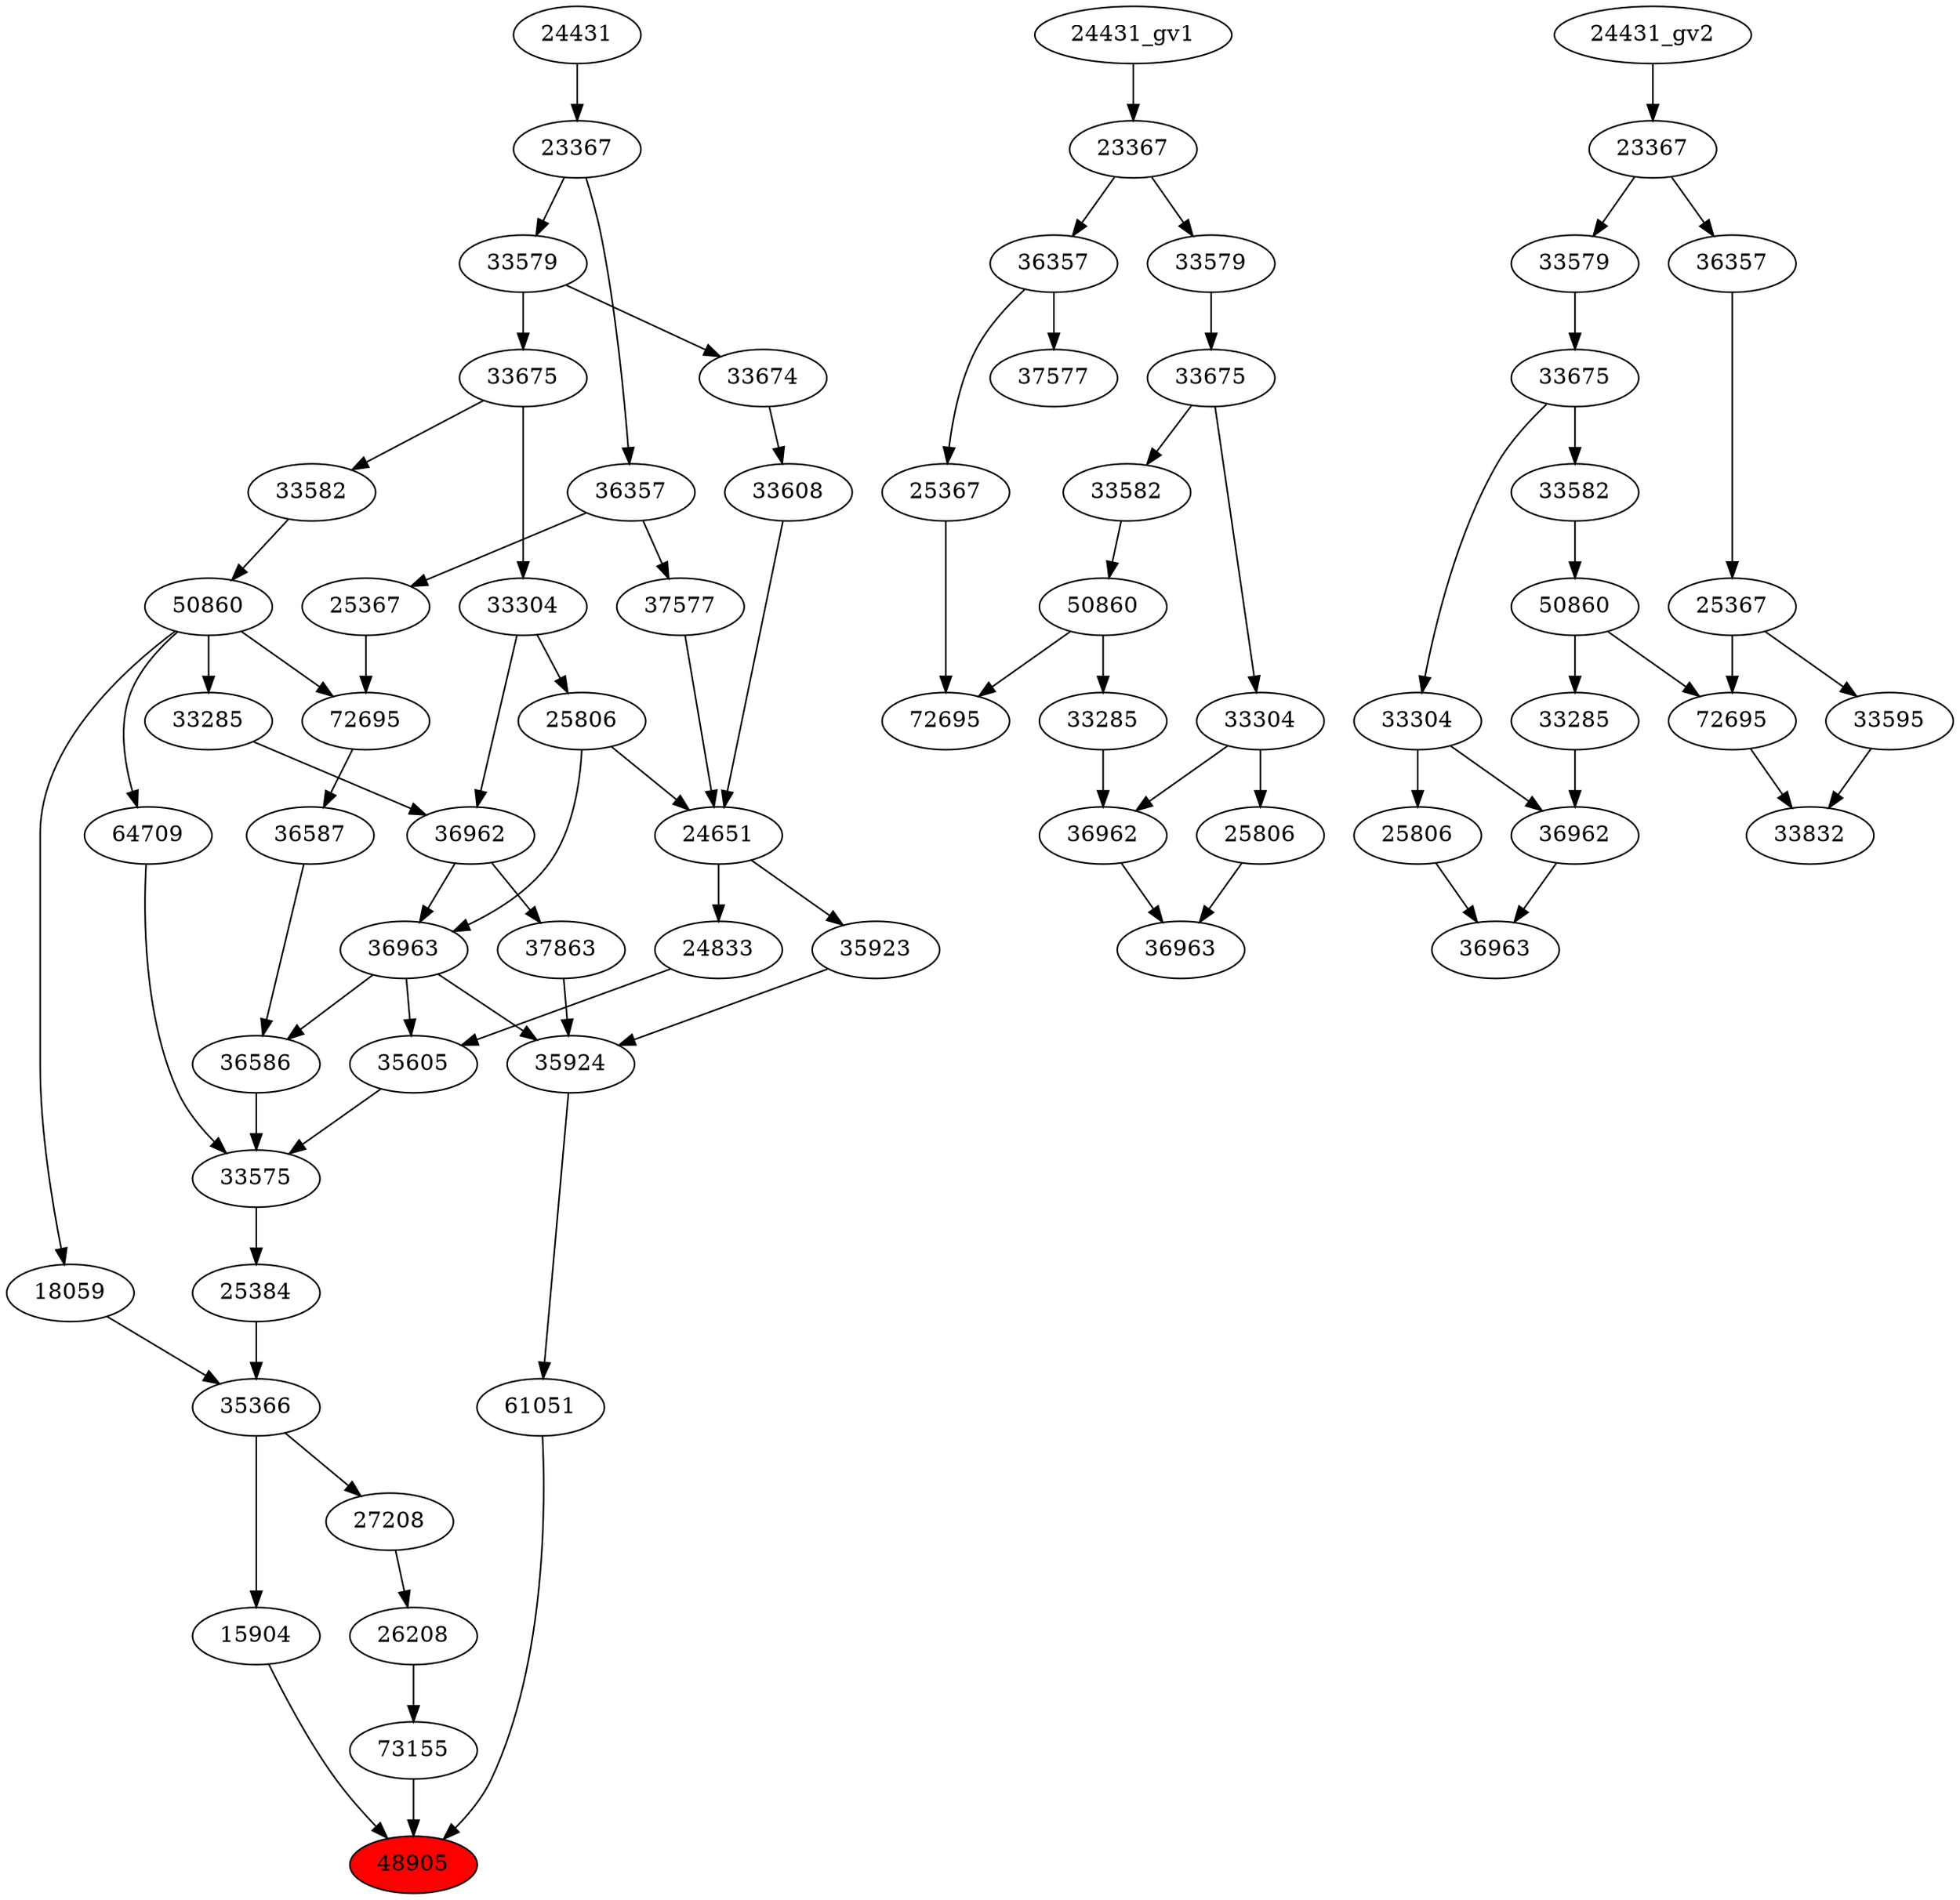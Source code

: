 strict digraph root {
	node [label="\N"];
	{
		node [fillcolor="",
			label="\N",
			style=""
		];
		48905		 [fillcolor=red,
			label=48905,
			style=filled];
		61051		 [label=61051];
		61051 -> 48905;
		15904		 [label=15904];
		15904 -> 48905;
		73155		 [label=73155];
		73155 -> 48905;
		35924		 [label=35924];
		35924 -> 61051;
		35366		 [label=35366];
		35366 -> 15904;
		27208		 [label=27208];
		35366 -> 27208;
		26208		 [label=26208];
		26208 -> 73155;
		35923		 [label=35923];
		35923 -> 35924;
		36963		 [label=36963];
		36963 -> 35924;
		36586		 [label=36586];
		36963 -> 36586;
		35605		 [label=35605];
		36963 -> 35605;
		37863		 [label=37863];
		37863 -> 35924;
		25384		 [label=25384];
		25384 -> 35366;
		18059		 [label=18059];
		18059 -> 35366;
		27208 -> 26208;
		24651		 [label=24651];
		24651 -> 35923;
		24833		 [label=24833];
		24651 -> 24833;
		36962		 [label=36962];
		36962 -> 36963;
		36962 -> 37863;
		25806		 [label=25806];
		25806 -> 36963;
		25806 -> 24651;
		33575		 [label=33575];
		33575 -> 25384;
		50860		 [label=50860];
		50860 -> 18059;
		33285		 [label=33285];
		50860 -> 33285;
		64709		 [label=64709];
		50860 -> 64709;
		72695		 [label=72695];
		50860 -> 72695;
		33608		 [label=33608];
		33608 -> 24651;
		37577		 [label=37577];
		37577 -> 24651;
		33285 -> 36962;
		33304		 [label=33304];
		33304 -> 36962;
		33304 -> 25806;
		36586 -> 33575;
		35605 -> 33575;
		64709 -> 33575;
		33582		 [label=33582];
		33582 -> 50860;
		33674		 [label=33674];
		33674 -> 33608;
		36357		 [label=36357];
		36357 -> 37577;
		25367		 [label=25367];
		36357 -> 25367;
		33675		 [label=33675];
		33675 -> 33304;
		33675 -> 33582;
		36587		 [label=36587];
		36587 -> 36586;
		24833 -> 35605;
		33579		 [label=33579];
		33579 -> 33674;
		33579 -> 33675;
		23367		 [label=23367];
		23367 -> 36357;
		23367 -> 33579;
		72695 -> 36587;
		24431		 [label=24431];
		24431 -> 23367;
		25367 -> 72695;
	}
	{
		node [label="\N"];
		"36963_gv1"		 [label=36963];
		"36962_gv1"		 [label=36962];
		"36962_gv1" -> "36963_gv1";
		"25806_gv1"		 [label=25806];
		"25806_gv1" -> "36963_gv1";
		"33285_gv1"		 [label=33285];
		"33285_gv1" -> "36962_gv1";
		"33304_gv1"		 [label=33304];
		"33304_gv1" -> "36962_gv1";
		"33304_gv1" -> "25806_gv1";
		"50860_gv1"		 [label=50860];
		"50860_gv1" -> "33285_gv1";
		"72695_gv1"		 [label=72695];
		"50860_gv1" -> "72695_gv1";
		"33582_gv1"		 [label=33582];
		"33582_gv1" -> "50860_gv1";
		"37577_gv1"		 [label=37577];
		"36357_gv1"		 [label=36357];
		"36357_gv1" -> "37577_gv1";
		"25367_gv1"		 [label=25367];
		"36357_gv1" -> "25367_gv1";
		"33675_gv1"		 [label=33675];
		"33675_gv1" -> "33304_gv1";
		"33675_gv1" -> "33582_gv1";
		"23367_gv1"		 [label=23367];
		"23367_gv1" -> "36357_gv1";
		"33579_gv1"		 [label=33579];
		"23367_gv1" -> "33579_gv1";
		"33579_gv1" -> "33675_gv1";
		"24431_gv1" -> "23367_gv1";
		"25367_gv1" -> "72695_gv1";
	}
	{
		node [label="\N"];
		"50860_gv2"		 [label=50860];
		"72695_gv2"		 [label=72695];
		"50860_gv2" -> "72695_gv2";
		"33285_gv2"		 [label=33285];
		"50860_gv2" -> "33285_gv2";
		"33582_gv2"		 [label=33582];
		"33582_gv2" -> "50860_gv2";
		"25806_gv2"		 [label=25806];
		"36963_gv2"		 [label=36963];
		"25806_gv2" -> "36963_gv2";
		"33304_gv2"		 [label=33304];
		"33304_gv2" -> "25806_gv2";
		"36962_gv2"		 [label=36962];
		"33304_gv2" -> "36962_gv2";
		"33675_gv2"		 [label=33675];
		"33675_gv2" -> "33582_gv2";
		"33675_gv2" -> "33304_gv2";
		33832		 [label=33832];
		"72695_gv2" -> 33832;
		33595		 [label=33595];
		33595 -> 33832;
		"33579_gv2"		 [label=33579];
		"33579_gv2" -> "33675_gv2";
		"36962_gv2" -> "36963_gv2";
		"25367_gv2"		 [label=25367];
		"25367_gv2" -> "72695_gv2";
		"25367_gv2" -> 33595;
		"23367_gv2"		 [label=23367];
		"23367_gv2" -> "33579_gv2";
		"36357_gv2"		 [label=36357];
		"23367_gv2" -> "36357_gv2";
		"33285_gv2" -> "36962_gv2";
		"36357_gv2" -> "25367_gv2";
		"24431_gv2" -> "23367_gv2";
	}
}
